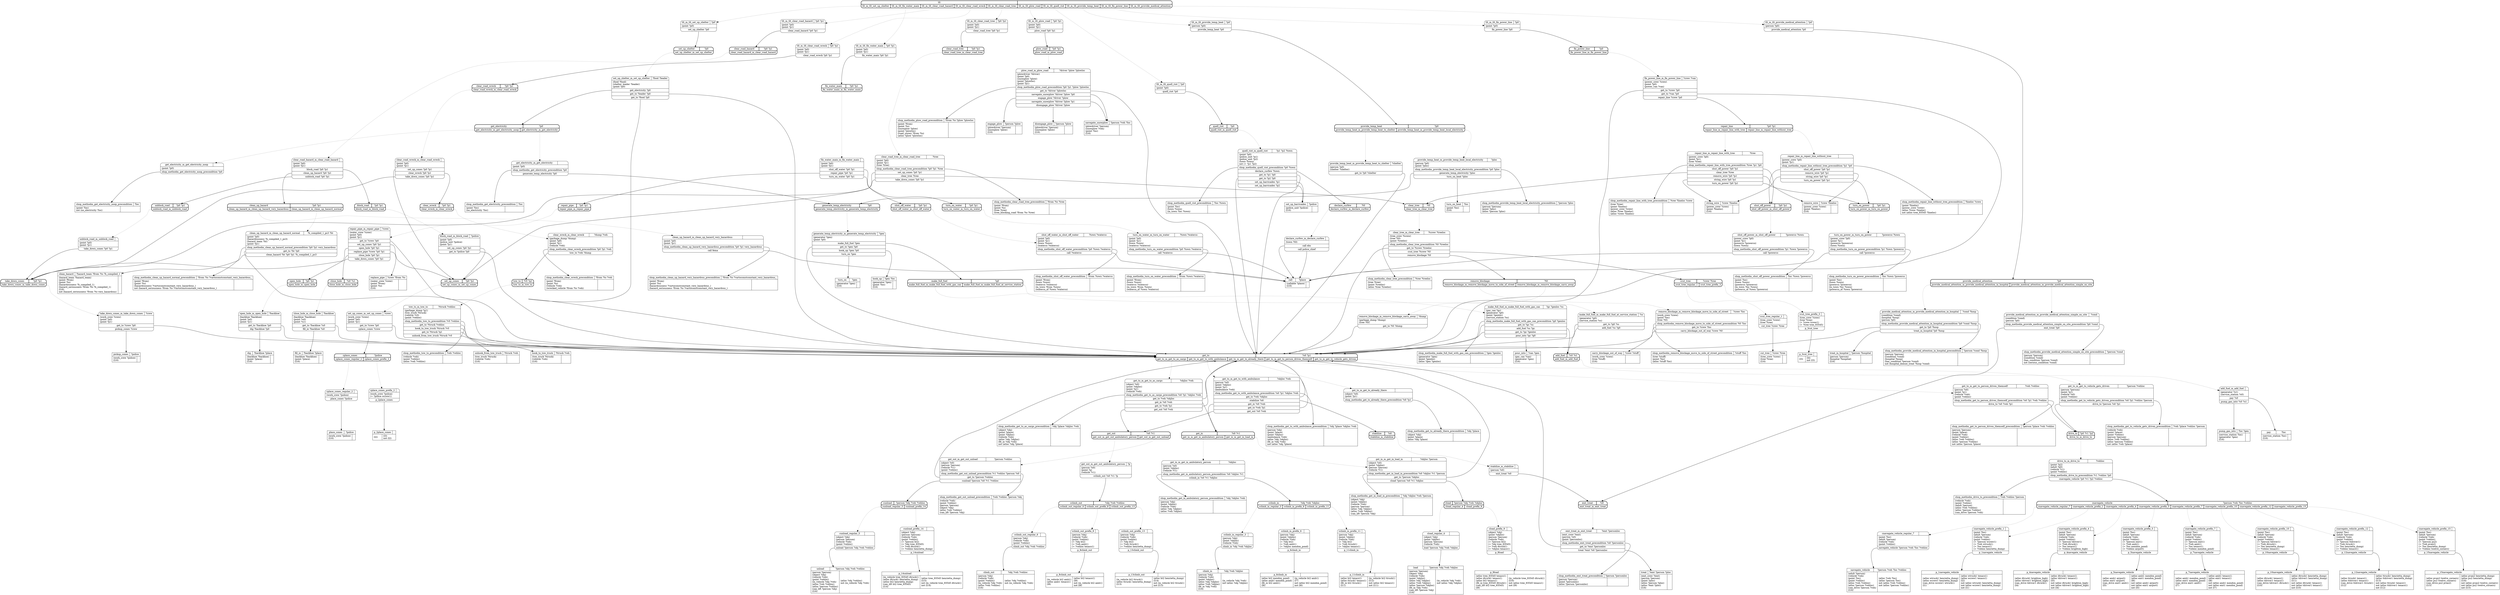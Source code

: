 // Generated by Hype
digraph "somedomain" {
  nodesep=1
  ranksep=1
  // Operators
  "navegate_snowplow" [
    shape=record
    label="{{navegate_snowplow|?person ?veh ?loc}|{(plowdriver ?person)\l(snowplow ?veh)\l(point ?loc)\l(l16)\l|}}"
  ]
  "engage_plow" [
    shape=record
    label="{{engage_plow|?person ?plow}|{(plowdriver ?person)\l(snowplow ?plow)\l(l16)\l|}}"
  ]
  "disengage_plow" [
    shape=record
    label="{{disengage_plow|?person ?plow}|{(plowdriver ?person)\l(snowplow ?plow)\l(l16)\l|}}"
  ]
  "navegate_vehicle" [
    shape=record
    label="{{navegate_vehicle|?person ?veh ?loc ?vehloc}|{(adult ?person)\l(vehicle ?veh)\l(point ?loc)\l(point ?vehloc)\l(atloc ?veh ?vehloc)\l(atloc ?person ?vehloc)\l(can_drive ?person ?veh)\l(l16)\l|(atloc ?veh ?loc)\l(atloc ?person ?loc)\lnot (atloc ?veh ?vehloc)\lnot (atloc ?person ?vehloc)\l}}"
  ]
  "climb_in" [
    shape=record
    label="{{climb_in|?obj ?veh ?objloc}|{(person ?obj)\l(vehicle ?veh)\l(point ?objloc)\l(atloc ?obj ?objloc)\l(atloc ?veh ?objloc)\l(fit_in ?obj ?veh)\l(l16)\l|(in_vehicle ?obj ?veh)\lnot (atloc ?obj ?objloc)\l}}"
  ]
  "climb_out" [
    shape=record
    label="{{climb_out|?obj ?veh ?vehloc}|{(person ?obj)\l(vehicle ?veh)\l(point ?vehloc)\l(in_vehicle ?obj ?veh)\l(atloc ?veh ?vehloc)\l(l16)\l|(atloc ?obj ?vehloc)\lnot (in_vehicle ?obj ?veh)\l}}"
  ]
  "load" [
    shape=record
    label="{{load|?person ?obj ?veh ?objloc}|{(person ?person)\l(object ?obj)\l(vehicle ?veh)\l(point ?objloc)\l(atloc ?obj ?objloc)\l(atloc ?veh ?objloc)\l(atloc ?person ?objloc)\l(fit_in ?obj ?veh)\l(can_lift ?person ?obj)\l(l16)\l|(in_vehicle ?obj ?veh)\lnot (atloc ?obj ?objloc)\l}}"
  ]
  "unload" [
    shape=record
    label="{{unload|?person ?obj ?veh ?vehloc}|{(person ?person)\l(object ?obj)\l(vehicle ?veh)\l(point ?vehloc)\l(in_vehicle ?obj ?veh)\l(atloc ?veh ?vehloc)\l(atloc ?person ?vehloc)\l(can_lift ?person ?obj)\l(l16)\l|(atloc ?obj ?vehloc)\lnot (in_vehicle ?obj ?veh)\l}}"
  ]
  "treat" [
    shape=record
    label="{{treat|?emt ?person ?ploc}|{(emt_crew ?emt)\l(person ?person)\l(point ?ploc)\l(atloc ?person ?ploc)\l(atloc ?emt ?ploc)\l(l16)\l|}}"
  ]
  "treat_in_hospital" [
    shape=record
    label="{{treat_in_hospital|?person ?hospital}|{(person ?person)\l(hospital ?hospital)\l(l16)\l|}}"
  ]
  "call" [
    shape=record
    label="{{call|?place}|{(callable ?place)\l(l16)\l|}}"
  ]
  "remove_wire" [
    shape=record
    label="{{remove_wire|?crew ?lineloc}|{(power_crew ?crew)\l(point ?lineloc)\l(l16)\l|}}"
  ]
  "string_wire" [
    shape=record
    label="{{string_wire|?crew ?lineloc}|{(power_crew ?crew)\l(point ?lineloc)\l(l16)\l|}}"
  ]
  "carry_blockage_out_of_way" [
    shape=record
    label="{{carry_blockage_out_of_way|?crew ?stuff}|{(work_crew ?crew)\l(tree ?stuff)\l(l16)\l|}}"
  ]
  "cut_tree" [
    shape=record
    label="{{cut_tree|?crew ?tree}|{(tree_crew ?crew)\l(tree ?tree)\l(l16)\l|}}"
  ]
  "hook_up" [
    shape=record
    label="{{hook_up|?gen ?loc}|{(generator ?gen)\l(point ?loc)\l(l16)\l|}}"
  ]
  "pour_into" [
    shape=record
    label="{{pour_into|?can ?gen}|{(gas_can ?can)\l(generator ?gen)\l(l16)\l|}}"
  ]
  "turn_on" [
    shape=record
    label="{{turn_on|?gen}|{(generator ?gen)\l(l16)\l|}}"
  ]
  "pay" [
    shape=record
    label="{{pay|?loc}|{(service_station ?loc)\l(l16)\l|}}"
  ]
  "pump_gas_into" [
    shape=record
    label="{{pump_gas_into|?loc ?gen}|{(service_station ?loc)\l(generator ?gen)\l(l16)\l|}}"
  ]
  "turn_on_heat" [
    shape=record
    label="{{turn_on_heat|?loc}|{(point ?loc)\l(l16)\l|}}"
  ]
  "set_up_barricades" [
    shape=record
    label="{{set_up_barricades|?police}|{(police_unit ?police)\l(l16)\l|}}"
  ]
  "place_cones" [
    shape=record
    label="{{place_cones|?police}|{(work_crew ?police)\l(l16)\l|}}"
  ]
  "pickup_cones" [
    shape=record
    label="{{pickup_cones|?police}|{(work_crew ?police)\l(l16)\l|}}"
  ]
  "hook_to_tow_truck" [
    shape=record
    label="{{hook_to_tow_truck|?ttruck ?veh}|{(tow_truck ?ttruck)\l(vehicle ?veh)\l(l16)\l|}}"
  ]
  "unhook_from_tow_truck" [
    shape=record
    label="{{unhook_from_tow_truck|?ttruck ?veh}|{(tow_truck ?ttruck)\l(vehicle ?veh)\l(l16)\l|}}"
  ]
  "dig" [
    shape=record
    label="{{dig|?backhoe ?place}|{(backhoe ?backhoe)\l(point ?place)\l(l16)\l|}}"
  ]
  "fill_in" [
    shape=record
    label="{{fill_in|?backhoe ?place}|{(backhoe ?backhoe)\l(point ?place)\l(l16)\l|}}"
  ]
  "replace_pipe" [
    shape=record
    label="{{replace_pipe|?crew ?from ?to}|{(water_crew ?crew)\l(point ?from)\l(point ?to)\l(l16)\l|}}"
  ]
  "clean_hazard" [
    shape=record
    label="{{clean_hazard|?hazard_team ?from ?to ?h_compiled_1}|{(hazard_team ?hazard_team)\l(point ?from)\l(point ?to)\l(hazardousness ?h_compiled_1)\l(hazard_seriousness ?from ?to ?h_compiled_1)\l(l16)\lnot (hazard_seriousness ?from ?to very_hazardous)\l|}}"
  ]
  "p_1navegate_vehicle" [
    shape=record
    label="{{p_1navegate_vehicle|}|{(atloc wtruck1 henrietta_dump)\l(atloc wcrew1 henrietta_dump)\l(can_drive wcrew1 wtruck1)\l(l1)\l|(atloc wtruck1 texaco1)\l(atloc wcrew1 texaco1)\l(l2)\lnot (atloc wtruck1 henrietta_dump)\lnot (atloc wcrew1 henrietta_dump)\lnot (l1)\l}}"
  ]
  "p_2place_cones" [
    shape=record
    label="{{p_2place_cones|}|{(l2)\l|(l3)\lnot (l2)\l}}"
  ]
  "p_3cut_tree" [
    shape=record
    label="{{p_3cut_tree|}|{(l3)\l|(l4)\lnot (l3)\l}}"
  ]
  "p_4navegate_vehicle" [
    shape=record
    label="{{p_4navegate_vehicle|}|{(atloc dtruck1 brighton_high)\l(atloc tdriver1 brighton_high)\l(can_drive tdriver1 dtruck1)\l(l4)\l|(atloc dtruck1 texaco1)\l(atloc tdriver1 texaco1)\l(l5)\lnot (atloc dtruck1 brighton_high)\lnot (atloc tdriver1 brighton_high)\lnot (l4)\l}}"
  ]
  "p_5navegate_vehicle" [
    shape=record
    label="{{p_5navegate_vehicle|}|{(atloc amb1 airport)\l(atloc emt1 airport)\l(can_drive emt1 amb1)\l(l5)\l|(atloc amb1 mendon_pond)\l(atloc emt1 mendon_pond)\l(l6)\lnot (atloc amb1 airport)\lnot (atloc emt1 airport)\lnot (l5)\l}}"
  ]
  "p_6climb_in" [
    shape=record
    label="{{p_6climb_in|}|{(atloc ht2 mendon_pond)\l(atloc amb1 mendon_pond)\l(fit_in ht2 amb1)\l(l6)\l|(in_vehicle ht2 amb1)\l(l7)\lnot (atloc ht2 mendon_pond)\lnot (l6)\l}}"
  ]
  "p_7navegate_vehicle" [
    shape=record
    label="{{p_7navegate_vehicle|}|{(atloc amb1 mendon_pond)\l(atloc emt1 mendon_pond)\l(can_drive emt1 amb1)\l(l7)\l|(atloc amb1 texaco1)\l(atloc emt1 texaco1)\l(l8)\lnot (atloc amb1 mendon_pond)\lnot (atloc emt1 mendon_pond)\lnot (l7)\l}}"
  ]
  "p_8climb_out" [
    shape=record
    label="{{p_8climb_out|}|{(in_vehicle ht2 amb1)\l(atloc amb1 texaco1)\l(l8)\l|(atloc ht2 texaco1)\l(l9)\lnot (in_vehicle ht2 amb1)\lnot (l8)\l}}"
  ]
  "p_9load" [
    shape=record
    label="{{p_9load|}|{(atloc tree_93545 texaco1)\l(atloc dtruck1 texaco1)\l(atloc ht2 texaco1)\l(fit_in tree_93545 dtruck1)\l(can_lift ht2 tree_93545)\l(l9)\l|(in_vehicle tree_93545 dtruck1)\l(l10)\lnot (atloc tree_93545 texaco1)\lnot (l9)\l}}"
  ]
  "p_10navegate_vehicle" [
    shape=record
    label="{{p_10navegate_vehicle|}|{(atloc dtruck1 texaco1)\l(atloc tdriver1 texaco1)\l(can_drive tdriver1 dtruck1)\l(l10)\l|(atloc dtruck1 henrietta_dump)\l(atloc tdriver1 henrietta_dump)\l(l11)\lnot (atloc dtruck1 texaco1)\lnot (atloc tdriver1 texaco1)\lnot (l10)\l}}"
  ]
  "p_11climb_in" [
    shape=record
    label="{{p_11climb_in|}|{(atloc ht2 texaco1)\l(atloc ttruck1 texaco1)\l(fit_in ht2 ttruck1)\l(l11)\l|(in_vehicle ht2 ttruck1)\l(l12)\lnot (atloc ht2 texaco1)\lnot (l11)\l}}"
  ]
  "p_12navegate_vehicle" [
    shape=record
    label="{{p_12navegate_vehicle|}|{(atloc ttruck1 texaco1)\l(atloc ttdriver1 texaco1)\l(can_drive ttdriver1 ttruck1)\l(l12)\l|(atloc ttruck1 henrietta_dump)\l(atloc ttdriver1 henrietta_dump)\l(l13)\lnot (atloc ttruck1 texaco1)\lnot (atloc ttdriver1 texaco1)\lnot (l12)\l}}"
  ]
  "p_13climb_out" [
    shape=record
    label="{{p_13climb_out|}|{(in_vehicle ht2 ttruck1)\l(atloc ttruck1 henrietta_dump)\l(l13)\l|(atloc ht2 henrietta_dump)\l(l14)\lnot (in_vehicle ht2 ttruck1)\lnot (l13)\l}}"
  ]
  "p_14unload" [
    shape=record
    label="{{p_14unload|}|{(in_vehicle tree_93545 dtruck1)\l(atloc dtruck1 henrietta_dump)\l(atloc ht2 henrietta_dump)\l(can_lift ht2 tree_93545)\l(l14)\l|(atloc tree_93545 henrietta_dump)\l(l15)\lnot (in_vehicle tree_93545 dtruck1)\lnot (l14)\l}}"
  ]
  "p_15navegate_vehicle" [
    shape=record
    label="{{p_15navegate_vehicle|}|{(atloc pvan2 twelve_corners)\l(atloc pu2 twelve_corners)\l(can_drive pu2 pvan2)\l(l15)\l|(atloc pvan2 henrietta_dump)\l(atloc pu2 henrietta_dump)\l(l16)\lnot (atloc pvan2 twelve_corners)\lnot (atloc pu2 twelve_corners)\lnot (l15)\l}}"
  ]
  "shop_methodm_clear_road_tree_precondition" [
    shape=record
    label="{{shop_methodm_clear_road_tree_precondition|?from ?to ?tree}|{(point ?from)\l(point ?to)\l(tree ?tree)\l(tree_blocking_road ?from ?to ?tree)\l|}}"
  ]
  "shop_methodm_plow_road_precondition" [
    shape=record
    label="{{shop_methodm_plow_road_precondition|?from ?to ?plow ?plowloc}|{(point ?from)\l(point ?to)\l(snowplow ?plow)\l(point ?plowloc)\l(road_snowy ?from ?to)\l(atloc ?plow ?plowloc)\l|}}"
  ]
  "shop_methodm_quell_riot_precondition" [
    shape=record
    label="{{shop_methodm_quell_riot_precondition|?loc ?town}|{(point ?loc)\l(town ?town)\l(in_town ?loc ?town)\l|}}"
  ]
  "shop_methodm_provide_temp_heat_local_electricity_precondition" [
    shape=record
    label="{{shop_methodm_provide_temp_heat_local_electricity_precondition|?person ?ploc}|{(person ?person)\l(point ?ploc)\l(atloc ?person ?ploc)\l|}}"
  ]
  "shop_methodm_provide_medical_attention_in_hospital_precondition" [
    shape=record
    label="{{shop_methodm_provide_medical_attention_in_hospital_precondition|?person ?cond ?hosp}|{(person ?person)\l(condition ?cond)\l(hospital ?hosp)\l(has_condition ?person ?cond)\lnot (hospital_doesnt_treat ?hosp ?cond)\l|}}"
  ]
  "shop_methodm_provide_medical_attention_simple_on_site_precondition" [
    shape=record
    label="{{shop_methodm_provide_medical_attention_simple_on_site_precondition|?person ?cond}|{(person ?person)\l(condition ?cond)\l(has_condition ?person ?cond)\lnot (serious_condition ?cond)\l|}}"
  ]
  "shop_methodm_clean_up_hazard_very_hazardous_precondition" [
    shape=record
    label="{{shop_methodm_clean_up_hazard_very_hazardous_precondition|?from ?to ?vartoconstconstant_very_hazardous_}|{(point ?from)\l(point ?to)\l(hazardousness ?vartoconstconstant_very_hazardous_)\l(hazard_seriousness ?from ?to ?vartoconstconstant_very_hazardous_)\l|}}"
  ]
  "shop_methodm_clean_up_hazard_normal_precondition" [
    shape=record
    label="{{shop_methodm_clean_up_hazard_normal_precondition|?from ?to ?vartoconstconstant_very_hazardous_}|{(point ?from)\l(point ?to)\l(hazardousness ?vartoconstconstant_very_hazardous_)\lnot (hazard_seriousness ?from ?to ?vartoconstconstant_very_hazardous_)\l|}}"
  ]
  "shop_methodm_get_electricity_noop_precondition" [
    shape=record
    label="{{shop_methodm_get_electricity_noop_precondition|?loc}|{(point ?loc)\lnot (no_electricity ?loc)\l|}}"
  ]
  "shop_methodm_get_electricity_precondition" [
    shape=record
    label="{{shop_methodm_get_electricity_precondition|?loc}|{(point ?loc)\l(no_electricity ?loc)\l|}}"
  ]
  "shop_methodm_clear_wreck_precondition" [
    shape=record
    label="{{shop_methodm_clear_wreck_precondition|?from ?to ?veh}|{(point ?from)\l(point ?to)\l(vehicle ?veh)\l(wrecked_vehicle ?from ?to ?veh)\l|}}"
  ]
  "shop_methodm_tow_to_precondition" [
    shape=record
    label="{{shop_methodm_tow_to_precondition|?veh ?vehloc}|{(vehicle ?veh)\l(point ?vehloc)\l(atloc ?veh ?vehloc)\l|}}"
  ]
  "shop_methodm_clear_tree_precondition" [
    shape=record
    label="{{shop_methodm_clear_tree_precondition|?tree ?treeloc}|{(tree ?tree)\l(point ?treeloc)\l(atloc ?tree ?treeloc)\l|}}"
  ]
  "shop_methodm_remove_blockage_move_to_side_of_street_precondition" [
    shape=record
    label="{{shop_methodm_remove_blockage_move_to_side_of_street_precondition|?stuff ?loc}|{(tree ?stuff)\l(point ?loc)\l(atloc ?stuff ?loc)\l|}}"
  ]
  "shop_methodm_make_full_fuel_with_gas_can_precondition" [
    shape=record
    label="{{shop_methodm_make_full_fuel_with_gas_can_precondition|?gen ?genloc}|{(generator ?gen)\l(point ?genloc)\l(atloc ?gen ?genloc)\l|}}"
  ]
  "shop_methodm_repair_line_with_tree_precondition" [
    shape=record
    label="{{shop_methodm_repair_line_with_tree_precondition|?tree ?lineloc ?crew}|{(tree ?tree)\l(point ?lineloc)\l(power_crew ?crew)\l(atloc ?tree ?lineloc)\l(atloc ?crew ?lineloc)\l|}}"
  ]
  "shop_methodm_repair_line_without_tree_precondition" [
    shape=record
    label="{{shop_methodm_repair_line_without_tree_precondition|?lineloc ?crew}|{(point ?lineloc)\l(power_crew ?crew)\l(atloc ?crew ?lineloc)\lnot (atloc tree_93545 ?lineloc)\l|}}"
  ]
  "shop_methodm_shut_off_power_precondition" [
    shape=record
    label="{{shop_methodm_shut_off_power_precondition|?loc ?town ?powerco}|{(point ?loc)\l(town ?town)\l(powerco ?powerco)\l(in_town ?loc ?town)\l(powerco_of ?town ?powerco)\l|}}"
  ]
  "shop_methodm_turn_on_power_precondition" [
    shape=record
    label="{{shop_methodm_turn_on_power_precondition|?loc ?town ?powerco}|{(point ?loc)\l(town ?town)\l(powerco ?powerco)\l(in_town ?loc ?town)\l(powerco_of ?town ?powerco)\l|}}"
  ]
  "shop_methodm_shut_off_water_precondition" [
    shape=record
    label="{{shop_methodm_shut_off_water_precondition|?from ?town ?waterco}|{(point ?from)\l(town ?town)\l(waterco ?waterco)\l(in_town ?from ?town)\l(waterco_of ?town ?waterco)\l|}}"
  ]
  "shop_methodm_turn_on_water_precondition" [
    shape=record
    label="{{shop_methodm_turn_on_water_precondition|?from ?town ?waterco}|{(point ?from)\l(town ?town)\l(waterco ?waterco)\l(in_town ?from ?town)\l(waterco_of ?town ?waterco)\l|}}"
  ]
  "shop_methodm_emt_treat_precondition" [
    shape=record
    label="{{shop_methodm_emt_treat_precondition|?person ?personloc}|{(person ?person)\l(point ?personloc)\l(atloc ?person ?personloc)\l|}}"
  ]
  "shop_methodm_get_to_already_there_precondition" [
    shape=record
    label="{{shop_methodm_get_to_already_there_precondition|?obj ?place}|{(object ?obj)\l(point ?place)\l(atloc ?obj ?place)\l|}}"
  ]
  "shop_methodm_get_to_person_drives_themself_precondition" [
    shape=record
    label="{{shop_methodm_get_to_person_drives_themself_precondition|?person ?place ?veh ?vehloc}|{(person ?person)\l(point ?place)\l(vehicle ?veh)\l(point ?vehloc)\l(atloc ?veh ?vehloc)\l(atloc ?person ?vehloc)\lnot (atloc ?person ?place)\l|}}"
  ]
  "shop_methodm_get_to_vehicle_gets_driven_precondition" [
    shape=record
    label="{{shop_methodm_get_to_vehicle_gets_driven_precondition|?veh ?place ?vehloc ?person}|{(vehicle ?veh)\l(point ?place)\l(point ?vehloc)\l(person ?person)\l(atloc ?veh ?vehloc)\l(atloc ?person ?vehloc)\lnot (atloc ?veh ?place)\l|}}"
  ]
  "shop_methodm_get_to_as_cargo_precondition" [
    shape=record
    label="{{shop_methodm_get_to_as_cargo_precondition|?obj ?place ?objloc ?veh}|{(object ?obj)\l(point ?place)\l(point ?objloc)\l(vehicle ?veh)\l(atloc ?obj ?objloc)\l(fit_in ?obj ?veh)\lnot (atloc ?obj ?place)\l|}}"
  ]
  "shop_methodm_get_to_with_ambulance_precondition" [
    shape=record
    label="{{shop_methodm_get_to_with_ambulance_precondition|?obj ?place ?objloc ?veh}|{(person ?obj)\l(point ?place)\l(point ?objloc)\l(ambulance ?veh)\l(atloc ?obj ?objloc)\l(fit_in ?obj ?veh)\lnot (atloc ?obj ?place)\l|}}"
  ]
  "shop_methodm_drive_to_precondition" [
    shape=record
    label="{{shop_methodm_drive_to_precondition|?veh ?vehloc ?person}|{(vehicle ?veh)\l(point ?vehloc)\l(adult ?person)\l(atloc ?veh ?vehloc)\l(atloc ?person ?vehloc)\l(can_drive ?person ?veh)\l|}}"
  ]
  "shop_methodm_get_in_ambulatory_person_precondition" [
    shape=record
    label="{{shop_methodm_get_in_ambulatory_person_precondition|?obj ?objloc ?veh}|{(person ?obj)\l(point ?objloc)\l(vehicle ?veh)\l(atloc ?obj ?objloc)\l(atloc ?veh ?objloc)\l|}}"
  ]
  "shop_methodm_get_in_load_in_precondition" [
    shape=record
    label="{{shop_methodm_get_in_load_in_precondition|?obj ?objloc ?veh ?person}|{(object ?obj)\l(point ?objloc)\l(vehicle ?veh)\l(person ?person)\l(atloc ?obj ?objloc)\l(atloc ?veh ?objloc)\l(can_lift ?person ?obj)\l|}}"
  ]
  "shop_methodm_get_out_unload_precondition" [
    shape=record
    label="{{shop_methodm_get_out_unload_precondition|?veh ?vehloc ?person ?obj}|{(vehicle ?veh)\l(point ?vehloc)\l(person ?person)\l(object ?obj)\l(atloc ?veh ?vehloc)\l(can_lift ?person ?obj)\l|}}"
  ]
  // Methods
  "tlt" [
    shape=Mrecord
    style=bold
    label="{{tlt|}|{<n0>tlt_m_tlt_set_up_shelter|<n1>tlt_m_tlt_fix_water_main|<n2>tlt_m_tlt_clear_road_hazard|<n3>tlt_m_tlt_clear_road_wreck|<n4>tlt_m_tlt_clear_road_tree|<n5>tlt_m_tlt_plow_road|<n6>tlt_m_tlt_quell_riot|<n7>tlt_m_tlt_provide_temp_heat|<n8>tlt_m_tlt_fix_power_line|<n9>tlt_m_tlt_provide_medical_attention}}"
  ]
  "label_tlt_m_tlt_set_up_shelter" [
    shape=Mrecord
    label="{{tlt_m_tlt_set_up_shelter|?p0}|(point ?p0)\l|<n0>set_up_shelter ?p0}"
  ]
  "tlt":n0 -> "label_tlt_m_tlt_set_up_shelter" [style=dotted]
  "label_tlt_m_tlt_set_up_shelter":n0 -> "set_up_shelter"
  "label_tlt_m_tlt_fix_water_main" [
    shape=Mrecord
    label="{{tlt_m_tlt_fix_water_main|?p0 ?p1}|(point ?p0)\l(point ?p1)\l|<n0>fix_water_main ?p0 ?p1}"
  ]
  "tlt":n1 -> "label_tlt_m_tlt_fix_water_main" [style=dotted]
  "label_tlt_m_tlt_fix_water_main":n0 -> "fix_water_main"
  "label_tlt_m_tlt_clear_road_hazard" [
    shape=Mrecord
    label="{{tlt_m_tlt_clear_road_hazard|?p0 ?p1}|(point ?p0)\l(point ?p1)\l|<n0>clear_road_hazard ?p0 ?p1}"
  ]
  "tlt":n2 -> "label_tlt_m_tlt_clear_road_hazard" [style=dotted]
  "label_tlt_m_tlt_clear_road_hazard":n0 -> "clear_road_hazard"
  "label_tlt_m_tlt_clear_road_wreck" [
    shape=Mrecord
    label="{{tlt_m_tlt_clear_road_wreck|?p0 ?p1}|(point ?p0)\l(point ?p1)\l|<n0>clear_road_wreck ?p0 ?p1}"
  ]
  "tlt":n3 -> "label_tlt_m_tlt_clear_road_wreck" [style=dotted]
  "label_tlt_m_tlt_clear_road_wreck":n0 -> "clear_road_wreck"
  "label_tlt_m_tlt_clear_road_tree" [
    shape=Mrecord
    label="{{tlt_m_tlt_clear_road_tree|?p0 ?p1}|(point ?p0)\l(point ?p1)\l|<n0>clear_road_tree ?p0 ?p1}"
  ]
  "tlt":n4 -> "label_tlt_m_tlt_clear_road_tree" [style=dotted]
  "label_tlt_m_tlt_clear_road_tree":n0 -> "clear_road_tree"
  "label_tlt_m_tlt_plow_road" [
    shape=Mrecord
    label="{{tlt_m_tlt_plow_road|?p0 ?p1}|(point ?p0)\l(point ?p1)\l|<n0>plow_road ?p0 ?p1}"
  ]
  "tlt":n5 -> "label_tlt_m_tlt_plow_road" [style=dotted]
  "label_tlt_m_tlt_plow_road":n0 -> "plow_road"
  "label_tlt_m_tlt_quell_riot" [
    shape=Mrecord
    label="{{tlt_m_tlt_quell_riot|?p0}|(point ?p0)\l|<n0>quell_riot ?p0}"
  ]
  "tlt":n6 -> "label_tlt_m_tlt_quell_riot" [style=dotted]
  "label_tlt_m_tlt_quell_riot":n0 -> "quell_riot"
  "label_tlt_m_tlt_provide_temp_heat" [
    shape=Mrecord
    label="{{tlt_m_tlt_provide_temp_heat|?p0}|(person ?p0)\l|<n0>provide_temp_heat ?p0}"
  ]
  "tlt":n7 -> "label_tlt_m_tlt_provide_temp_heat" [style=dotted]
  "label_tlt_m_tlt_provide_temp_heat":n0 -> "provide_temp_heat"
  "label_tlt_m_tlt_fix_power_line" [
    shape=Mrecord
    label="{{tlt_m_tlt_fix_power_line|?p0}|(point ?p0)\l|<n0>fix_power_line ?p0}"
  ]
  "tlt":n8 -> "label_tlt_m_tlt_fix_power_line" [style=dotted]
  "label_tlt_m_tlt_fix_power_line":n0 -> "fix_power_line"
  "label_tlt_m_tlt_provide_medical_attention" [
    shape=Mrecord
    label="{{tlt_m_tlt_provide_medical_attention|?p0}|(person ?p0)\l|<n0>provide_medical_attention ?p0}"
  ]
  "tlt":n9 -> "label_tlt_m_tlt_provide_medical_attention" [style=dotted]
  "label_tlt_m_tlt_provide_medical_attention":n0 -> "provide_medical_attention"
  "set_up_shelter" [
    shape=Mrecord
    style=bold
    label="{{set_up_shelter|?p0}|{<n0>set_up_shelter_m_set_up_shelter}}"
  ]
  "label_set_up_shelter_m_set_up_shelter" [
    shape=Mrecord
    label="{{set_up_shelter_m_set_up_shelter|?food ?leader}|(food ?food)\l(shelter_leader ?leader)\l(point ?p0)\l|<n0>get_electricity ?p0|<n1>get_to ?leader ?p0|<n2>get_to ?food ?p0}"
  ]
  "set_up_shelter":n0 -> "label_set_up_shelter_m_set_up_shelter" [style=dotted]
  "label_set_up_shelter_m_set_up_shelter":n0 -> "get_electricity"
  "label_set_up_shelter_m_set_up_shelter":n1 -> "get_to"
  "label_set_up_shelter_m_set_up_shelter":n2 -> "get_to"
  "fix_water_main" [
    shape=Mrecord
    style=bold
    label="{{fix_water_main|?p0 ?p1}|{<n0>fix_water_main_m_fix_water_main}}"
  ]
  "label_fix_water_main_m_fix_water_main" [
    shape=Mrecord
    label="{{fix_water_main_m_fix_water_main|}|(point ?p0)\l(point ?p1)\l|<n0>shut_off_water ?p0 ?p1|<n1>repair_pipe ?p0 ?p1|<n2>turn_on_water ?p0 ?p1}"
  ]
  "fix_water_main":n0 -> "label_fix_water_main_m_fix_water_main" [style=dotted]
  "label_fix_water_main_m_fix_water_main":n0 -> "shut_off_water"
  "label_fix_water_main_m_fix_water_main":n1 -> "repair_pipe"
  "label_fix_water_main_m_fix_water_main":n2 -> "turn_on_water"
  "clear_road_hazard" [
    shape=Mrecord
    style=bold
    label="{{clear_road_hazard|?p0 ?p1}|{<n0>clear_road_hazard_m_clear_road_hazard}}"
  ]
  "label_clear_road_hazard_m_clear_road_hazard" [
    shape=Mrecord
    label="{{clear_road_hazard_m_clear_road_hazard|}|(point ?p0)\l(point ?p1)\l|<n0>block_road ?p0 ?p1|<n1>clean_up_hazard ?p0 ?p1|<n2>unblock_road ?p0 ?p1}"
  ]
  "clear_road_hazard":n0 -> "label_clear_road_hazard_m_clear_road_hazard" [style=dotted]
  "label_clear_road_hazard_m_clear_road_hazard":n0 -> "block_road"
  "label_clear_road_hazard_m_clear_road_hazard":n1 -> "clean_up_hazard"
  "label_clear_road_hazard_m_clear_road_hazard":n2 -> "unblock_road"
  "clear_road_wreck" [
    shape=Mrecord
    style=bold
    label="{{clear_road_wreck|?p0 ?p1}|{<n0>clear_road_wreck_m_clear_road_wreck}}"
  ]
  "label_clear_road_wreck_m_clear_road_wreck" [
    shape=Mrecord
    label="{{clear_road_wreck_m_clear_road_wreck|}|(point ?p0)\l(point ?p1)\l|<n0>set_up_cones ?p0 ?p1|<n1>clear_wreck ?p0 ?p1|<n2>take_down_cones ?p0 ?p1}"
  ]
  "clear_road_wreck":n0 -> "label_clear_road_wreck_m_clear_road_wreck" [style=dotted]
  "label_clear_road_wreck_m_clear_road_wreck":n0 -> "set_up_cones"
  "label_clear_road_wreck_m_clear_road_wreck":n1 -> "clear_wreck"
  "label_clear_road_wreck_m_clear_road_wreck":n2 -> "take_down_cones"
  "clear_road_tree" [
    shape=Mrecord
    style=bold
    label="{{clear_road_tree|?p0 ?p1}|{<n0>clear_road_tree_m_clear_road_tree}}"
  ]
  "label_clear_road_tree_m_clear_road_tree" [
    shape=Mrecord
    label="{{clear_road_tree_m_clear_road_tree|?tree}|(point ?p0)\l(point ?p1)\l(tree ?tree)\l|<n0>shop_methodm_clear_road_tree_precondition ?p0 ?p1 ?tree|<n1>set_up_cones ?p0 ?p1|<n2>clear_tree ?tree|<n3>take_down_cones ?p0 ?p1}"
  ]
  "clear_road_tree":n0 -> "label_clear_road_tree_m_clear_road_tree" [style=dotted]
  "label_clear_road_tree_m_clear_road_tree":n0 -> "shop_methodm_clear_road_tree_precondition"
  "label_clear_road_tree_m_clear_road_tree":n1 -> "set_up_cones"
  "label_clear_road_tree_m_clear_road_tree":n2 -> "clear_tree"
  "label_clear_road_tree_m_clear_road_tree":n3 -> "take_down_cones"
  "plow_road" [
    shape=Mrecord
    style=bold
    label="{{plow_road|?p0 ?p1}|{<n0>plow_road_m_plow_road}}"
  ]
  "label_plow_road_m_plow_road" [
    shape=Mrecord
    label="{{plow_road_m_plow_road|?driver ?plow ?plowloc}|(plowdriver ?driver)\l(point ?p0)\l(snowplow ?plow)\l(point ?plowloc)\l(point ?p1)\l|<n0>shop_methodm_plow_road_precondition ?p0 ?p1 ?plow ?plowloc|<n1>get_to ?driver ?plowloc|<n2>navegate_snowplow ?driver ?plow ?p0|<n3>engage_plow ?driver ?plow|<n4>navegate_snowplow ?driver ?plow ?p1|<n5>disengage_plow ?driver ?plow}"
  ]
  "plow_road":n0 -> "label_plow_road_m_plow_road" [style=dotted]
  "label_plow_road_m_plow_road":n0 -> "shop_methodm_plow_road_precondition"
  "label_plow_road_m_plow_road":n1 -> "get_to"
  "label_plow_road_m_plow_road":n2 -> "navegate_snowplow"
  "label_plow_road_m_plow_road":n3 -> "engage_plow"
  "label_plow_road_m_plow_road":n4 -> "navegate_snowplow"
  "label_plow_road_m_plow_road":n5 -> "disengage_plow"
  "quell_riot" [
    shape=Mrecord
    style=bold
    label="{{quell_riot|?p0}|{<n0>quell_riot_m_quell_riot}}"
  ]
  "label_quell_riot_m_quell_riot" [
    shape=Mrecord
    label="{{quell_riot_m_quell_riot|?p1 ?p2 ?town}|(point ?p0)\l(police_unit ?p1)\l(police_unit ?p2)\l(town ?town)\lnot (= ?p1 ?p2)\l|<n0>shop_methodm_quell_riot_precondition ?p0 ?town|<n1>declare_curfew ?town|<n2>get_to ?p1 ?p0|<n3>get_to ?p2 ?p0|<n4>set_up_barricades ?p1|<n5>set_up_barricades ?p2}"
  ]
  "quell_riot":n0 -> "label_quell_riot_m_quell_riot" [style=dotted]
  "label_quell_riot_m_quell_riot":n0 -> "shop_methodm_quell_riot_precondition"
  "label_quell_riot_m_quell_riot":n1 -> "declare_curfew"
  "label_quell_riot_m_quell_riot":n2 -> "get_to"
  "label_quell_riot_m_quell_riot":n3 -> "get_to"
  "label_quell_riot_m_quell_riot":n4 -> "set_up_barricades"
  "label_quell_riot_m_quell_riot":n5 -> "set_up_barricades"
  "provide_temp_heat" [
    shape=Mrecord
    style=bold
    label="{{provide_temp_heat|?p0}|{<n0>provide_temp_heat_m_provide_temp_heat_to_shelter|<n1>provide_temp_heat_m_provide_temp_heat_local_electricity}}"
  ]
  "label_provide_temp_heat_m_provide_temp_heat_to_shelter" [
    shape=Mrecord
    label="{{provide_temp_heat_m_provide_temp_heat_to_shelter|?shelter}|(person ?p0)\l(shelter ?shelter)\l|<n0>get_to ?p0 ?shelter}"
  ]
  "provide_temp_heat":n0 -> "label_provide_temp_heat_m_provide_temp_heat_to_shelter" [style=dotted]
  "label_provide_temp_heat_m_provide_temp_heat_to_shelter":n0 -> "get_to"
  "label_provide_temp_heat_m_provide_temp_heat_local_electricity" [
    shape=Mrecord
    label="{{provide_temp_heat_m_provide_temp_heat_local_electricity|?ploc}|(person ?p0)\l(point ?ploc)\l|<n0>shop_methodm_provide_temp_heat_local_electricity_precondition ?p0 ?ploc|<n1>generate_temp_electricity ?ploc|<n2>turn_on_heat ?ploc}"
  ]
  "provide_temp_heat":n1 -> "label_provide_temp_heat_m_provide_temp_heat_local_electricity" [style=dotted]
  "label_provide_temp_heat_m_provide_temp_heat_local_electricity":n0 -> "shop_methodm_provide_temp_heat_local_electricity_precondition"
  "label_provide_temp_heat_m_provide_temp_heat_local_electricity":n1 -> "generate_temp_electricity"
  "label_provide_temp_heat_m_provide_temp_heat_local_electricity":n2 -> "turn_on_heat"
  "fix_power_line" [
    shape=Mrecord
    style=bold
    label="{{fix_power_line|?p0}|{<n0>fix_power_line_m_fix_power_line}}"
  ]
  "label_fix_power_line_m_fix_power_line" [
    shape=Mrecord
    label="{{fix_power_line_m_fix_power_line|?crew ?van}|(power_crew ?crew)\l(point ?p0)\l(power_van ?van)\l|<n0>get_to ?crew ?p0|<n1>get_to ?van ?p0|<n2>repair_line ?crew ?p0}"
  ]
  "fix_power_line":n0 -> "label_fix_power_line_m_fix_power_line" [style=dotted]
  "label_fix_power_line_m_fix_power_line":n0 -> "get_to"
  "label_fix_power_line_m_fix_power_line":n1 -> "get_to"
  "label_fix_power_line_m_fix_power_line":n2 -> "repair_line"
  "provide_medical_attention" [
    shape=Mrecord
    style=bold
    label="{{provide_medical_attention|?p0}|{<n0>provide_medical_attention_m_provide_medical_attention_in_hospital|<n1>provide_medical_attention_m_provide_medical_attention_simple_on_site}}"
  ]
  "label_provide_medical_attention_m_provide_medical_attention_in_hospital" [
    shape=Mrecord
    label="{{provide_medical_attention_m_provide_medical_attention_in_hospital|?cond ?hosp}|(condition ?cond)\l(hospital ?hosp)\l(person ?p0)\l|<n0>shop_methodm_provide_medical_attention_in_hospital_precondition ?p0 ?cond ?hosp|<n1>get_to ?p0 ?hosp|<n2>treat_in_hospital ?p0 ?hosp}"
  ]
  "provide_medical_attention":n0 -> "label_provide_medical_attention_m_provide_medical_attention_in_hospital" [style=dotted]
  "label_provide_medical_attention_m_provide_medical_attention_in_hospital":n0 -> "shop_methodm_provide_medical_attention_in_hospital_precondition"
  "label_provide_medical_attention_m_provide_medical_attention_in_hospital":n1 -> "get_to"
  "label_provide_medical_attention_m_provide_medical_attention_in_hospital":n2 -> "treat_in_hospital"
  "label_provide_medical_attention_m_provide_medical_attention_simple_on_site" [
    shape=Mrecord
    label="{{provide_medical_attention_m_provide_medical_attention_simple_on_site|?cond}|(condition ?cond)\l(person ?p0)\l|<n0>shop_methodm_provide_medical_attention_simple_on_site_precondition ?p0 ?cond|<n1>emt_treat ?p0}"
  ]
  "provide_medical_attention":n1 -> "label_provide_medical_attention_m_provide_medical_attention_simple_on_site" [style=dotted]
  "label_provide_medical_attention_m_provide_medical_attention_simple_on_site":n0 -> "shop_methodm_provide_medical_attention_simple_on_site_precondition"
  "label_provide_medical_attention_m_provide_medical_attention_simple_on_site":n1 -> "emt_treat"
  "turn_on_power" [
    shape=Mrecord
    style=bold
    label="{{turn_on_power|?p0 ?p1}|{<n0>turn_on_power_m_turn_on_power}}"
  ]
  "label_turn_on_power_m_turn_on_power" [
    shape=Mrecord
    label="{{turn_on_power_m_turn_on_power|?powerco ?town}|(power_crew ?p0)\l(point ?p1)\l(powerco ?powerco)\l(town ?town)\l|<n0>shop_methodm_turn_on_power_precondition ?p1 ?town ?powerco|<n1>call ?powerco}"
  ]
  "turn_on_power":n0 -> "label_turn_on_power_m_turn_on_power" [style=dotted]
  "label_turn_on_power_m_turn_on_power":n0 -> "shop_methodm_turn_on_power_precondition"
  "label_turn_on_power_m_turn_on_power":n1 -> "call"
  "clear_tree" [
    shape=Mrecord
    style=bold
    label="{{clear_tree|?t0}|{<n0>clear_tree_m_clear_tree}}"
  ]
  "label_clear_tree_m_clear_tree" [
    shape=Mrecord
    label="{{clear_tree_m_clear_tree|?tcrew ?treeloc}|(tree_crew ?tcrew)\l(tree ?t0)\l(point ?treeloc)\l|<n0>shop_methodm_clear_tree_precondition ?t0 ?treeloc|<n1>get_to ?tcrew ?treeloc|<n2>ccut_tree ?tcrew ?t0|<n3>remove_blockage ?t0}"
  ]
  "clear_tree":n0 -> "label_clear_tree_m_clear_tree" [style=dotted]
  "label_clear_tree_m_clear_tree":n0 -> "shop_methodm_clear_tree_precondition"
  "label_clear_tree_m_clear_tree":n1 -> "get_to"
  "label_clear_tree_m_clear_tree":n2 -> "ccut_tree"
  "label_clear_tree_m_clear_tree":n3 -> "remove_blockage"
  "close_hole" [
    shape=Mrecord
    style=bold
    label="{{close_hole|?u0 ?u1}|{<n0>close_hole_m_close_hole}}"
  ]
  "label_close_hole_m_close_hole" [
    shape=Mrecord
    label="{{close_hole_m_close_hole|?backhoe}|(backhoe ?backhoe)\l(point ?u0)\l(point ?u1)\l|<n0>get_to ?backhoe ?u0|<n1>fill_in ?backhoe ?u0}"
  ]
  "close_hole":n0 -> "label_close_hole_m_close_hole" [style=dotted]
  "label_close_hole_m_close_hole":n0 -> "get_to"
  "label_close_hole_m_close_hole":n1 -> "fill_in"
  "clear_wreck" [
    shape=Mrecord
    style=bold
    label="{{clear_wreck|?p0 ?p1}|{<n0>clear_wreck_m_clear_wreck}}"
  ]
  "label_clear_wreck_m_clear_wreck" [
    shape=Mrecord
    label="{{clear_wreck_m_clear_wreck|?dump ?veh}|(garbage_dump ?dump)\l(point ?p0)\l(point ?p1)\l(vehicle ?veh)\l|<n0>shop_methodm_clear_wreck_precondition ?p0 ?p1 ?veh|<n1>tow_to ?veh ?dump}"
  ]
  "clear_wreck":n0 -> "label_clear_wreck_m_clear_wreck" [style=dotted]
  "label_clear_wreck_m_clear_wreck":n0 -> "shop_methodm_clear_wreck_precondition"
  "label_clear_wreck_m_clear_wreck":n1 -> "tow_to"
  "set_up_cones" [
    shape=Mrecord
    style=bold
    label="{{set_up_cones|?p0 ?p1}|{<n0>set_up_cones_m_set_up_cones}}"
  ]
  "label_set_up_cones_m_set_up_cones" [
    shape=Mrecord
    label="{{set_up_cones_m_set_up_cones|?crew}|(work_crew ?crew)\l(point ?p0)\l(point ?p1)\l|<n0>get_to ?crew ?p0|<n1>cplace_cones ?crew}"
  ]
  "set_up_cones":n0 -> "label_set_up_cones_m_set_up_cones" [style=dotted]
  "label_set_up_cones_m_set_up_cones":n0 -> "get_to"
  "label_set_up_cones_m_set_up_cones":n1 -> "cplace_cones"
  "get_in" [
    shape=Mrecord
    style=bold
    label="{{get_in|?o0 ?v1}|{<n0>get_in_m_get_in_ambulatory_person|<n1>get_in_m_get_in_load_in}}"
  ]
  "label_get_in_m_get_in_ambulatory_person" [
    shape=Mrecord
    label="{{get_in_m_get_in_ambulatory_person|?objloc}|(person ?o0)\l(point ?objloc)\l(vehicle ?v1)\l|<n0>shop_methodm_get_in_ambulatory_person_precondition ?o0 ?objloc ?v1|<n1>cclimb_in ?o0 ?v1 ?objloc}"
  ]
  "get_in":n0 -> "label_get_in_m_get_in_ambulatory_person" [style=dotted]
  "label_get_in_m_get_in_ambulatory_person":n0 -> "shop_methodm_get_in_ambulatory_person_precondition"
  "label_get_in_m_get_in_ambulatory_person":n1 -> "cclimb_in"
  "label_get_in_m_get_in_load_in" [
    shape=Mrecord
    label="{{get_in_m_get_in_load_in|?objloc ?person}|(object ?o0)\l(point ?objloc)\l(person ?person)\l(vehicle ?v1)\l|<n0>shop_methodm_get_in_load_in_precondition ?o0 ?objloc ?v1 ?person|<n1>get_to ?person ?objloc|<n2>cload ?person ?o0 ?v1 ?objloc}"
  ]
  "get_in":n1 -> "label_get_in_m_get_in_load_in" [style=dotted]
  "label_get_in_m_get_in_load_in":n0 -> "shop_methodm_get_in_load_in_precondition"
  "label_get_in_m_get_in_load_in":n1 -> "get_to"
  "label_get_in_m_get_in_load_in":n2 -> "cload"
  "get_to" [
    shape=Mrecord
    style=bold
    label="{{get_to|?o0 ?p1}|{<n0>get_to_m_get_to_as_cargo|<n1>get_to_m_get_to_with_ambulance|<n2>get_to_m_get_to_already_there|<n3>get_to_m_get_to_person_drives_themself|<n4>get_to_m_get_to_vehicle_gets_driven}}"
  ]
  "label_get_to_m_get_to_as_cargo" [
    shape=Mrecord
    label="{{get_to_m_get_to_as_cargo|?objloc ?veh}|(object ?o0)\l(point ?objloc)\l(point ?p1)\l(vehicle ?veh)\l|<n0>shop_methodm_get_to_as_cargo_precondition ?o0 ?p1 ?objloc ?veh|<n1>get_to ?veh ?objloc|<n2>get_in ?o0 ?veh|<n3>get_to ?veh ?p1|<n4>get_out ?o0 ?veh}"
  ]
  "get_to":n0 -> "label_get_to_m_get_to_as_cargo" [style=dotted]
  "label_get_to_m_get_to_as_cargo":n0 -> "shop_methodm_get_to_as_cargo_precondition"
  "label_get_to_m_get_to_as_cargo":n1 -> "get_to"
  "label_get_to_m_get_to_as_cargo":n2 -> "get_in"
  "label_get_to_m_get_to_as_cargo":n3 -> "get_to"
  "label_get_to_m_get_to_as_cargo":n4 -> "get_out"
  "label_get_to_m_get_to_with_ambulance" [
    shape=Mrecord
    label="{{get_to_m_get_to_with_ambulance|?objloc ?veh}|(person ?o0)\l(point ?objloc)\l(point ?p1)\l(ambulance ?veh)\l|<n0>shop_methodm_get_to_with_ambulance_precondition ?o0 ?p1 ?objloc ?veh|<n1>get_to ?veh ?objloc|<n2>stabilize ?o0|<n3>get_in ?o0 ?veh|<n4>get_to ?veh ?p1|<n5>get_out ?o0 ?veh}"
  ]
  "get_to":n1 -> "label_get_to_m_get_to_with_ambulance" [style=dotted]
  "label_get_to_m_get_to_with_ambulance":n0 -> "shop_methodm_get_to_with_ambulance_precondition"
  "label_get_to_m_get_to_with_ambulance":n1 -> "get_to"
  "label_get_to_m_get_to_with_ambulance":n2 -> "stabilize"
  "label_get_to_m_get_to_with_ambulance":n3 -> "get_in"
  "label_get_to_m_get_to_with_ambulance":n4 -> "get_to"
  "label_get_to_m_get_to_with_ambulance":n5 -> "get_out"
  "label_get_to_m_get_to_already_there" [
    shape=Mrecord
    label="{{get_to_m_get_to_already_there|}|(object ?o0)\l(point ?p1)\l|<n0>shop_methodm_get_to_already_there_precondition ?o0 ?p1}"
  ]
  "get_to":n2 -> "label_get_to_m_get_to_already_there" [style=dotted]
  "label_get_to_m_get_to_already_there":n0 -> "shop_methodm_get_to_already_there_precondition"
  "label_get_to_m_get_to_person_drives_themself" [
    shape=Mrecord
    label="{{get_to_m_get_to_person_drives_themself|?veh ?vehloc}|(person ?o0)\l(point ?p1)\l(vehicle ?veh)\l(point ?vehloc)\l|<n0>shop_methodm_get_to_person_drives_themself_precondition ?o0 ?p1 ?veh ?vehloc|<n1>drive_to ?o0 ?veh ?p1}"
  ]
  "get_to":n3 -> "label_get_to_m_get_to_person_drives_themself" [style=dotted]
  "label_get_to_m_get_to_person_drives_themself":n0 -> "shop_methodm_get_to_person_drives_themself_precondition"
  "label_get_to_m_get_to_person_drives_themself":n1 -> "drive_to"
  "label_get_to_m_get_to_vehicle_gets_driven" [
    shape=Mrecord
    label="{{get_to_m_get_to_vehicle_gets_driven|?person ?vehloc}|(person ?person)\l(point ?p1)\l(vehicle ?o0)\l(point ?vehloc)\l|<n0>shop_methodm_get_to_vehicle_gets_driven_precondition ?o0 ?p1 ?vehloc ?person|<n1>drive_to ?person ?o0 ?p1}"
  ]
  "get_to":n4 -> "label_get_to_m_get_to_vehicle_gets_driven" [style=dotted]
  "label_get_to_m_get_to_vehicle_gets_driven":n0 -> "shop_methodm_get_to_vehicle_gets_driven_precondition"
  "label_get_to_m_get_to_vehicle_gets_driven":n1 -> "drive_to"
  "remove_blockage" [
    shape=Mrecord
    style=bold
    label="{{remove_blockage|?t0}|{<n0>remove_blockage_m_remove_blockage_move_to_side_of_street|<n1>remove_blockage_m_remove_blockage_carry_away}}"
  ]
  "label_remove_blockage_m_remove_blockage_move_to_side_of_street" [
    shape=Mrecord
    label="{{remove_blockage_m_remove_blockage_move_to_side_of_street|?crew ?loc}|(work_crew ?crew)\l(point ?loc)\l(tree ?t0)\l|<n0>shop_methodm_remove_blockage_move_to_side_of_street_precondition ?t0 ?loc|<n1>get_to ?crew ?loc|<n2>carry_blockage_out_of_way ?crew ?t0}"
  ]
  "remove_blockage":n0 -> "label_remove_blockage_m_remove_blockage_move_to_side_of_street" [style=dotted]
  "label_remove_blockage_m_remove_blockage_move_to_side_of_street":n0 -> "shop_methodm_remove_blockage_move_to_side_of_street_precondition"
  "label_remove_blockage_m_remove_blockage_move_to_side_of_street":n1 -> "get_to"
  "label_remove_blockage_m_remove_blockage_move_to_side_of_street":n2 -> "carry_blockage_out_of_way"
  "label_remove_blockage_m_remove_blockage_carry_away" [
    shape=Mrecord
    label="{{remove_blockage_m_remove_blockage_carry_away|?dump}|(garbage_dump ?dump)\l(tree ?t0)\l|<n0>get_to ?t0 ?dump}"
  ]
  "remove_blockage":n1 -> "label_remove_blockage_m_remove_blockage_carry_away" [style=dotted]
  "label_remove_blockage_m_remove_blockage_carry_away":n0 -> "get_to"
  "block_road" [
    shape=Mrecord
    style=bold
    label="{{block_road|?p0 ?p1}|{<n0>block_road_m_block_road}}"
  ]
  "label_block_road_m_block_road" [
    shape=Mrecord
    label="{{block_road_m_block_road|?police}|(point ?p0)\l(police_unit ?police)\l(point ?p1)\l|<n0>set_up_cones ?p0 ?p1|<n1>get_to ?police ?p0}"
  ]
  "block_road":n0 -> "label_block_road_m_block_road" [style=dotted]
  "label_block_road_m_block_road":n0 -> "set_up_cones"
  "label_block_road_m_block_road":n1 -> "get_to"
  "take_down_cones" [
    shape=Mrecord
    style=bold
    label="{{take_down_cones|?p0 ?p1}|{<n0>take_down_cones_m_take_down_cones}}"
  ]
  "label_take_down_cones_m_take_down_cones" [
    shape=Mrecord
    label="{{take_down_cones_m_take_down_cones|?crew}|(work_crew ?crew)\l(point ?p0)\l(point ?p1)\l|<n0>get_to ?crew ?p0|<n1>pickup_cones ?crew}"
  ]
  "take_down_cones":n0 -> "label_take_down_cones_m_take_down_cones" [style=dotted]
  "label_take_down_cones_m_take_down_cones":n0 -> "get_to"
  "label_take_down_cones_m_take_down_cones":n1 -> "pickup_cones"
  "shut_off_power" [
    shape=Mrecord
    style=bold
    label="{{shut_off_power|?p0 ?p1}|{<n0>shut_off_power_m_shut_off_power}}"
  ]
  "label_shut_off_power_m_shut_off_power" [
    shape=Mrecord
    label="{{shut_off_power_m_shut_off_power|?powerco ?town}|(power_crew ?p0)\l(point ?p1)\l(powerco ?powerco)\l(town ?town)\l|<n0>shop_methodm_shut_off_power_precondition ?p1 ?town ?powerco|<n1>call ?powerco}"
  ]
  "shut_off_power":n0 -> "label_shut_off_power_m_shut_off_power" [style=dotted]
  "label_shut_off_power_m_shut_off_power":n0 -> "shop_methodm_shut_off_power_precondition"
  "label_shut_off_power_m_shut_off_power":n1 -> "call"
  "open_hole" [
    shape=Mrecord
    style=bold
    label="{{open_hole|?p0 ?p1}|{<n0>open_hole_m_open_hole}}"
  ]
  "label_open_hole_m_open_hole" [
    shape=Mrecord
    label="{{open_hole_m_open_hole|?backhoe}|(backhoe ?backhoe)\l(point ?p0)\l(point ?p1)\l|<n0>get_to ?backhoe ?p0|<n1>dig ?backhoe ?p0}"
  ]
  "open_hole":n0 -> "label_open_hole_m_open_hole" [style=dotted]
  "label_open_hole_m_open_hole":n0 -> "get_to"
  "label_open_hole_m_open_hole":n1 -> "dig"
  "declare_curfew" [
    shape=Mrecord
    style=bold
    label="{{declare_curfew|?t0}|{<n0>declare_curfew_m_declare_curfew}}"
  ]
  "label_declare_curfew_m_declare_curfew" [
    shape=Mrecord
    label="{{declare_curfew_m_declare_curfew|}|(town ?t0)\l|<n0>call ebs|<n1>call police_chief}"
  ]
  "declare_curfew":n0 -> "label_declare_curfew_m_declare_curfew" [style=dotted]
  "label_declare_curfew_m_declare_curfew":n0 -> "call"
  "label_declare_curfew_m_declare_curfew":n1 -> "call"
  "turn_on_water" [
    shape=Mrecord
    style=bold
    label="{{turn_on_water|?p0 ?p1}|{<n0>turn_on_water_m_turn_on_water}}"
  ]
  "label_turn_on_water_m_turn_on_water" [
    shape=Mrecord
    label="{{turn_on_water_m_turn_on_water|?town ?waterco}|(point ?p0)\l(point ?p1)\l(town ?town)\l(waterco ?waterco)\l|<n0>shop_methodm_turn_on_water_precondition ?p0 ?town ?waterco|<n1>call ?waterco}"
  ]
  "turn_on_water":n0 -> "label_turn_on_water_m_turn_on_water" [style=dotted]
  "label_turn_on_water_m_turn_on_water":n0 -> "shop_methodm_turn_on_water_precondition"
  "label_turn_on_water_m_turn_on_water":n1 -> "call"
  "shut_off_water" [
    shape=Mrecord
    style=bold
    label="{{shut_off_water|?p0 ?p1}|{<n0>shut_off_water_m_shut_off_water}}"
  ]
  "label_shut_off_water_m_shut_off_water" [
    shape=Mrecord
    label="{{shut_off_water_m_shut_off_water|?town ?waterco}|(point ?p0)\l(point ?p1)\l(town ?town)\l(waterco ?waterco)\l|<n0>shop_methodm_shut_off_water_precondition ?p0 ?town ?waterco|<n1>call ?waterco}"
  ]
  "shut_off_water":n0 -> "label_shut_off_water_m_shut_off_water" [style=dotted]
  "label_shut_off_water_m_shut_off_water":n0 -> "shop_methodm_shut_off_water_precondition"
  "label_shut_off_water_m_shut_off_water":n1 -> "call"
  "clean_up_hazard" [
    shape=Mrecord
    style=bold
    label="{{clean_up_hazard|?p0 ?p1}|{<n0>clean_up_hazard_m_clean_up_hazard_very_hazardous|<n1>clean_up_hazard_m_clean_up_hazard_normal}}"
  ]
  "label_clean_up_hazard_m_clean_up_hazard_very_hazardous" [
    shape=Mrecord
    label="{{clean_up_hazard_m_clean_up_hazard_very_hazardous|}|(point ?p0)\l(point ?p1)\l|<n0>shop_methodm_clean_up_hazard_very_hazardous_precondition ?p0 ?p1 very_hazardous|<n1>call fema}"
  ]
  "clean_up_hazard":n0 -> "label_clean_up_hazard_m_clean_up_hazard_very_hazardous" [style=dotted]
  "label_clean_up_hazard_m_clean_up_hazard_very_hazardous":n0 -> "shop_methodm_clean_up_hazard_very_hazardous_precondition"
  "label_clean_up_hazard_m_clean_up_hazard_very_hazardous":n1 -> "call"
  "label_clean_up_hazard_m_clean_up_hazard_normal" [
    shape=Mrecord
    label="{{clean_up_hazard_m_clean_up_hazard_normal|?h_compiled_1_ps3 ?ht}|(point ?p0)\l(hazardousness ?h_compiled_1_ps3)\l(hazard_team ?ht)\l(point ?p1)\l|<n0>shop_methodm_clean_up_hazard_normal_precondition ?p0 ?p1 very_hazardous|<n1>get_to ?ht ?p0|<n2>clean_hazard ?ht ?p0 ?p1 ?h_compiled_1_ps3}"
  ]
  "clean_up_hazard":n1 -> "label_clean_up_hazard_m_clean_up_hazard_normal" [style=dotted]
  "label_clean_up_hazard_m_clean_up_hazard_normal":n0 -> "shop_methodm_clean_up_hazard_normal_precondition"
  "label_clean_up_hazard_m_clean_up_hazard_normal":n1 -> "get_to"
  "label_clean_up_hazard_m_clean_up_hazard_normal":n2 -> "clean_hazard"
  "drive_to" [
    shape=Mrecord
    style=bold
    label="{{drive_to|?p0 ?v1 ?p2}|{<n0>drive_to_m_drive_to}}"
  ]
  "label_drive_to_m_drive_to" [
    shape=Mrecord
    label="{{drive_to_m_drive_to|?vehloc}|(point ?p2)\l(adult ?p0)\l(vehicle ?v1)\l(point ?vehloc)\l|<n0>shop_methodm_drive_to_precondition ?v1 ?vehloc ?p0|<n1>cnavegate_vehicle ?p0 ?v1 ?p2 ?vehloc}"
  ]
  "drive_to":n0 -> "label_drive_to_m_drive_to" [style=dotted]
  "label_drive_to_m_drive_to":n0 -> "shop_methodm_drive_to_precondition"
  "label_drive_to_m_drive_to":n1 -> "cnavegate_vehicle"
  "stabilize" [
    shape=Mrecord
    style=bold
    label="{{stabilize|?o0}|{<n0>stabilize_m_stabilize}}"
  ]
  "label_stabilize_m_stabilize" [
    shape=Mrecord
    label="{{stabilize_m_stabilize|}|(person ?o0)\l|<n0>emt_treat ?o0}"
  ]
  "stabilize":n0 -> "label_stabilize_m_stabilize" [style=dotted]
  "label_stabilize_m_stabilize":n0 -> "emt_treat"
  "unblock_road" [
    shape=Mrecord
    style=bold
    label="{{unblock_road|?p0 ?p1}|{<n0>unblock_road_m_unblock_road}}"
  ]
  "label_unblock_road_m_unblock_road" [
    shape=Mrecord
    label="{{unblock_road_m_unblock_road|}|(point ?p0)\l(point ?p1)\l|<n0>take_down_cones ?p0 ?p1}"
  ]
  "unblock_road":n0 -> "label_unblock_road_m_unblock_road" [style=dotted]
  "label_unblock_road_m_unblock_road":n0 -> "take_down_cones"
  "tow_to" [
    shape=Mrecord
    style=bold
    label="{{tow_to|?v0 ?g1}|{<n0>tow_to_m_tow_to}}"
  ]
  "label_tow_to_m_tow_to" [
    shape=Mrecord
    label="{{tow_to_m_tow_to|?ttruck ?vehloc}|(garbage_dump ?g1)\l(tow_truck ?ttruck)\l(vehicle ?v0)\l(point ?vehloc)\l|<n0>shop_methodm_tow_to_precondition ?v0 ?vehloc|<n1>get_to ?ttruck ?vehloc|<n2>hook_to_tow_truck ?ttruck ?v0|<n3>get_to ?ttruck ?g1|<n4>unhook_from_tow_truck ?ttruck ?v0}"
  ]
  "tow_to":n0 -> "label_tow_to_m_tow_to" [style=dotted]
  "label_tow_to_m_tow_to":n0 -> "shop_methodm_tow_to_precondition"
  "label_tow_to_m_tow_to":n1 -> "get_to"
  "label_tow_to_m_tow_to":n2 -> "hook_to_tow_truck"
  "label_tow_to_m_tow_to":n3 -> "get_to"
  "label_tow_to_m_tow_to":n4 -> "unhook_from_tow_truck"
  "repair_line" [
    shape=Mrecord
    style=bold
    label="{{repair_line|?p0 ?p1}|{<n0>repair_line_m_repair_line_with_tree|<n1>repair_line_m_repair_line_without_tree}}"
  ]
  "label_repair_line_m_repair_line_with_tree" [
    shape=Mrecord
    label="{{repair_line_m_repair_line_with_tree|?tree}|(power_crew ?p0)\l(point ?p1)\l(tree ?tree)\l|<n0>shop_methodm_repair_line_with_tree_precondition ?tree ?p1 ?p0|<n1>shut_off_power ?p0 ?p1|<n2>clear_tree ?tree|<n3>remove_wire ?p0 ?p1|<n4>string_wire ?p0 ?p1|<n5>turn_on_power ?p0 ?p1}"
  ]
  "repair_line":n0 -> "label_repair_line_m_repair_line_with_tree" [style=dotted]
  "label_repair_line_m_repair_line_with_tree":n0 -> "shop_methodm_repair_line_with_tree_precondition"
  "label_repair_line_m_repair_line_with_tree":n1 -> "shut_off_power"
  "label_repair_line_m_repair_line_with_tree":n2 -> "clear_tree"
  "label_repair_line_m_repair_line_with_tree":n3 -> "remove_wire"
  "label_repair_line_m_repair_line_with_tree":n4 -> "string_wire"
  "label_repair_line_m_repair_line_with_tree":n5 -> "turn_on_power"
  "label_repair_line_m_repair_line_without_tree" [
    shape=Mrecord
    label="{{repair_line_m_repair_line_without_tree|}|(power_crew ?p0)\l(point ?p1)\l|<n0>shop_methodm_repair_line_without_tree_precondition ?p1 ?p0|<n1>shut_off_power ?p0 ?p1|<n2>remove_wire ?p0 ?p1|<n3>string_wire ?p0 ?p1|<n4>turn_on_power ?p0 ?p1}"
  ]
  "repair_line":n1 -> "label_repair_line_m_repair_line_without_tree" [style=dotted]
  "label_repair_line_m_repair_line_without_tree":n0 -> "shop_methodm_repair_line_without_tree_precondition"
  "label_repair_line_m_repair_line_without_tree":n1 -> "shut_off_power"
  "label_repair_line_m_repair_line_without_tree":n2 -> "remove_wire"
  "label_repair_line_m_repair_line_without_tree":n3 -> "string_wire"
  "label_repair_line_m_repair_line_without_tree":n4 -> "turn_on_power"
  "add_fuel" [
    shape=Mrecord
    style=bold
    label="{{add_fuel|?s0 ?o1}|{<n0>add_fuel_m_add_fuel}}"
  ]
  "label_add_fuel_m_add_fuel" [
    shape=Mrecord
    label="{{add_fuel_m_add_fuel|}|(generator ?o1)\l(service_station ?s0)\l|<n0>pay ?s0|<n1>pump_gas_into ?s0 ?o1}"
  ]
  "add_fuel":n0 -> "label_add_fuel_m_add_fuel" [style=dotted]
  "label_add_fuel_m_add_fuel":n0 -> "pay"
  "label_add_fuel_m_add_fuel":n1 -> "pump_gas_into"
  "get_out" [
    shape=Mrecord
    style=bold
    label="{{get_out|?o0 ?v1}|{<n0>get_out_m_get_out_ambulatory_person|<n1>get_out_m_get_out_unload}}"
  ]
  "label_get_out_m_get_out_ambulatory_person" [
    shape=Mrecord
    label="{{get_out_m_get_out_ambulatory_person|?p}|(person ?o0)\l(point ?p)\l(vehicle ?v1)\l|<n0>cclimb_out ?o0 ?v1 ?p}"
  ]
  "get_out":n0 -> "label_get_out_m_get_out_ambulatory_person" [style=dotted]
  "label_get_out_m_get_out_ambulatory_person":n0 -> "cclimb_out"
  "label_get_out_m_get_out_unload" [
    shape=Mrecord
    label="{{get_out_m_get_out_unload|?person ?vehloc}|(object ?o0)\l(person ?person)\l(vehicle ?v1)\l(point ?vehloc)\l|<n0>shop_methodm_get_out_unload_precondition ?v1 ?vehloc ?person ?o0|<n1>get_to ?person ?vehloc|<n2>cunload ?person ?o0 ?v1 ?vehloc}"
  ]
  "get_out":n1 -> "label_get_out_m_get_out_unload" [style=dotted]
  "label_get_out_m_get_out_unload":n0 -> "shop_methodm_get_out_unload_precondition"
  "label_get_out_m_get_out_unload":n1 -> "get_to"
  "label_get_out_m_get_out_unload":n2 -> "cunload"
  "repair_pipe" [
    shape=Mrecord
    style=bold
    label="{{repair_pipe|?p0 ?p1}|{<n0>repair_pipe_m_repair_pipe}}"
  ]
  "label_repair_pipe_m_repair_pipe" [
    shape=Mrecord
    label="{{repair_pipe_m_repair_pipe|?crew}|(water_crew ?crew)\l(point ?p0)\l(point ?p1)\l|<n0>get_to ?crew ?p0|<n1>set_up_cones ?p0 ?p1|<n2>open_hole ?p0 ?p1|<n3>replace_pipe ?crew ?p0 ?p1|<n4>close_hole ?p0 ?p1|<n5>take_down_cones ?p0 ?p1}"
  ]
  "repair_pipe":n0 -> "label_repair_pipe_m_repair_pipe" [style=dotted]
  "label_repair_pipe_m_repair_pipe":n0 -> "get_to"
  "label_repair_pipe_m_repair_pipe":n1 -> "set_up_cones"
  "label_repair_pipe_m_repair_pipe":n2 -> "open_hole"
  "label_repair_pipe_m_repair_pipe":n3 -> "replace_pipe"
  "label_repair_pipe_m_repair_pipe":n4 -> "close_hole"
  "label_repair_pipe_m_repair_pipe":n5 -> "take_down_cones"
  "get_electricity" [
    shape=Mrecord
    style=bold
    label="{{get_electricity|?p0}|{<n0>get_electricity_m_get_electricity_noop|<n1>get_electricity_m_get_electricity}}"
  ]
  "label_get_electricity_m_get_electricity_noop" [
    shape=Mrecord
    label="{{get_electricity_m_get_electricity_noop|}|(point ?p0)\l|<n0>shop_methodm_get_electricity_noop_precondition ?p0}"
  ]
  "get_electricity":n0 -> "label_get_electricity_m_get_electricity_noop" [style=dotted]
  "label_get_electricity_m_get_electricity_noop":n0 -> "shop_methodm_get_electricity_noop_precondition"
  "label_get_electricity_m_get_electricity" [
    shape=Mrecord
    label="{{get_electricity_m_get_electricity|}|(point ?p0)\l|<n0>shop_methodm_get_electricity_precondition ?p0|<n1>generate_temp_electricity ?p0}"
  ]
  "get_electricity":n1 -> "label_get_electricity_m_get_electricity" [style=dotted]
  "label_get_electricity_m_get_electricity":n0 -> "shop_methodm_get_electricity_precondition"
  "label_get_electricity_m_get_electricity":n1 -> "generate_temp_electricity"
  "generate_temp_electricity" [
    shape=Mrecord
    style=bold
    label="{{generate_temp_electricity|?p0}|{<n0>generate_temp_electricity_m_generate_temp_electricity}}"
  ]
  "label_generate_temp_electricity_m_generate_temp_electricity" [
    shape=Mrecord
    label="{{generate_temp_electricity_m_generate_temp_electricity|?gen}|(generator ?gen)\l(point ?p0)\l|<n0>make_full_fuel ?gen|<n1>get_to ?gen ?p0|<n2>hook_up ?gen ?p0|<n3>turn_on ?gen}"
  ]
  "generate_temp_electricity":n0 -> "label_generate_temp_electricity_m_generate_temp_electricity" [style=dotted]
  "label_generate_temp_electricity_m_generate_temp_electricity":n0 -> "make_full_fuel"
  "label_generate_temp_electricity_m_generate_temp_electricity":n1 -> "get_to"
  "label_generate_temp_electricity_m_generate_temp_electricity":n2 -> "hook_up"
  "label_generate_temp_electricity_m_generate_temp_electricity":n3 -> "turn_on"
  "emt_treat" [
    shape=Mrecord
    style=bold
    label="{{emt_treat|?o0}|{<n0>emt_treat_m_emt_treat}}"
  ]
  "label_emt_treat_m_emt_treat" [
    shape=Mrecord
    label="{{emt_treat_m_emt_treat|?emt ?personloc}|(emt_crew ?emt)\l(person ?o0)\l(point ?personloc)\l|<n0>shop_methodm_emt_treat_precondition ?o0 ?personloc|<n1>get_to ?emt ?personloc|<n2>treat ?emt ?o0 ?personloc}"
  ]
  "emt_treat":n0 -> "label_emt_treat_m_emt_treat" [style=dotted]
  "label_emt_treat_m_emt_treat":n0 -> "shop_methodm_emt_treat_precondition"
  "label_emt_treat_m_emt_treat":n1 -> "get_to"
  "label_emt_treat_m_emt_treat":n2 -> "treat"
  "make_full_fuel" [
    shape=Mrecord
    style=bold
    label="{{make_full_fuel|?g0}|{<n0>make_full_fuel_m_make_full_fuel_with_gas_can|<n1>make_full_fuel_m_make_full_fuel_at_service_station}}"
  ]
  "label_make_full_fuel_m_make_full_fuel_with_gas_can" [
    shape=Mrecord
    label="{{make_full_fuel_m_make_full_fuel_with_gas_can|?gc ?genloc ?ss}|(gas_can ?gc)\l(generator ?g0)\l(point ?genloc)\l(service_station ?ss)\l|<n0>shop_methodm_make_full_fuel_with_gas_can_precondition ?g0 ?genloc|<n1>get_to ?gc ?ss|<n2>add_fuel ?ss ?gc|<n3>get_to ?gc ?genloc|<n4>pour_into ?gc ?g0}"
  ]
  "make_full_fuel":n0 -> "label_make_full_fuel_m_make_full_fuel_with_gas_can" [style=dotted]
  "label_make_full_fuel_m_make_full_fuel_with_gas_can":n0 -> "shop_methodm_make_full_fuel_with_gas_can_precondition"
  "label_make_full_fuel_m_make_full_fuel_with_gas_can":n1 -> "get_to"
  "label_make_full_fuel_m_make_full_fuel_with_gas_can":n2 -> "add_fuel"
  "label_make_full_fuel_m_make_full_fuel_with_gas_can":n3 -> "get_to"
  "label_make_full_fuel_m_make_full_fuel_with_gas_can":n4 -> "pour_into"
  "label_make_full_fuel_m_make_full_fuel_at_service_station" [
    shape=Mrecord
    label="{{make_full_fuel_m_make_full_fuel_at_service_station|?ss}|(generator ?g0)\l(service_station ?ss)\l|<n0>get_to ?g0 ?ss|<n1>add_fuel ?ss ?g0}"
  ]
  "make_full_fuel":n1 -> "label_make_full_fuel_m_make_full_fuel_at_service_station" [style=dotted]
  "label_make_full_fuel_m_make_full_fuel_at_service_station":n0 -> "get_to"
  "label_make_full_fuel_m_make_full_fuel_at_service_station":n1 -> "add_fuel"
  "cnavegate_vehicle" [
    shape=Mrecord
    style=bold
    label="{{cnavegate_vehicle|?person ?veh ?loc ?vehloc}|{<n0>cnavegate_vehicle_regular_7|<n1>cnavegate_vehicle_prefix_1|<n2>cnavegate_vehicle_prefix_4|<n3>cnavegate_vehicle_prefix_5|<n4>cnavegate_vehicle_prefix_7|<n5>cnavegate_vehicle_prefix_10|<n6>cnavegate_vehicle_prefix_12|<n7>cnavegate_vehicle_prefix_15}}"
  ]
  "label_cnavegate_vehicle_regular_7" [
    shape=Mrecord
    label="{{cnavegate_vehicle_regular_7|}|(point ?loc)\l(adult ?person)\l(vehicle ?veh)\l(point ?vehloc)\l|<n0>navegate_vehicle ?person ?veh ?loc ?vehloc}"
  ]
  "cnavegate_vehicle":n0 -> "label_cnavegate_vehicle_regular_7" [style=dotted]
  "label_cnavegate_vehicle_regular_7":n0 -> "navegate_vehicle"
  "label_cnavegate_vehicle_prefix_1" [
    shape=Mrecord
    label="{{cnavegate_vehicle_prefix_1|}|(point ?loc)\l(adult ?person)\l(vehicle ?veh)\l(point ?vehloc)\l(= ?person wcrew1)\l(= ?veh wtruck1)\l(= ?loc texaco1)\l(= ?vehloc henrietta_dump)\l|<n0>p_1navegate_vehicle}"
  ]
  "cnavegate_vehicle":n1 -> "label_cnavegate_vehicle_prefix_1" [style=dotted]
  "label_cnavegate_vehicle_prefix_1":n0 -> "p_1navegate_vehicle"
  "label_cnavegate_vehicle_prefix_4" [
    shape=Mrecord
    label="{{cnavegate_vehicle_prefix_4|}|(point ?loc)\l(adult ?person)\l(vehicle ?veh)\l(point ?vehloc)\l(= ?person tdriver1)\l(= ?veh dtruck1)\l(= ?loc texaco1)\l(= ?vehloc brighton_high)\l|<n0>p_4navegate_vehicle}"
  ]
  "cnavegate_vehicle":n2 -> "label_cnavegate_vehicle_prefix_4" [style=dotted]
  "label_cnavegate_vehicle_prefix_4":n0 -> "p_4navegate_vehicle"
  "label_cnavegate_vehicle_prefix_5" [
    shape=Mrecord
    label="{{cnavegate_vehicle_prefix_5|}|(point ?loc)\l(adult ?person)\l(vehicle ?veh)\l(point ?vehloc)\l(= ?person emt1)\l(= ?veh amb1)\l(= ?loc mendon_pond)\l(= ?vehloc airport)\l|<n0>p_5navegate_vehicle}"
  ]
  "cnavegate_vehicle":n3 -> "label_cnavegate_vehicle_prefix_5" [style=dotted]
  "label_cnavegate_vehicle_prefix_5":n0 -> "p_5navegate_vehicle"
  "label_cnavegate_vehicle_prefix_7" [
    shape=Mrecord
    label="{{cnavegate_vehicle_prefix_7|}|(point ?loc)\l(adult ?person)\l(vehicle ?veh)\l(point ?vehloc)\l(= ?person emt1)\l(= ?veh amb1)\l(= ?loc texaco1)\l(= ?vehloc mendon_pond)\l|<n0>p_7navegate_vehicle}"
  ]
  "cnavegate_vehicle":n4 -> "label_cnavegate_vehicle_prefix_7" [style=dotted]
  "label_cnavegate_vehicle_prefix_7":n0 -> "p_7navegate_vehicle"
  "label_cnavegate_vehicle_prefix_10" [
    shape=Mrecord
    label="{{cnavegate_vehicle_prefix_10|}|(point ?loc)\l(adult ?person)\l(vehicle ?veh)\l(point ?vehloc)\l(= ?person tdriver1)\l(= ?veh dtruck1)\l(= ?loc henrietta_dump)\l(= ?vehloc texaco1)\l|<n0>p_10navegate_vehicle}"
  ]
  "cnavegate_vehicle":n5 -> "label_cnavegate_vehicle_prefix_10" [style=dotted]
  "label_cnavegate_vehicle_prefix_10":n0 -> "p_10navegate_vehicle"
  "label_cnavegate_vehicle_prefix_12" [
    shape=Mrecord
    label="{{cnavegate_vehicle_prefix_12|}|(point ?loc)\l(adult ?person)\l(vehicle ?veh)\l(point ?vehloc)\l(= ?person ttdriver1)\l(= ?veh ttruck1)\l(= ?loc henrietta_dump)\l(= ?vehloc texaco1)\l|<n0>p_12navegate_vehicle}"
  ]
  "cnavegate_vehicle":n6 -> "label_cnavegate_vehicle_prefix_12" [style=dotted]
  "label_cnavegate_vehicle_prefix_12":n0 -> "p_12navegate_vehicle"
  "label_cnavegate_vehicle_prefix_15" [
    shape=Mrecord
    label="{{cnavegate_vehicle_prefix_15|}|(point ?loc)\l(adult ?person)\l(vehicle ?veh)\l(point ?vehloc)\l(= ?person pu2)\l(= ?veh pvan2)\l(= ?loc henrietta_dump)\l(= ?vehloc twelve_corners)\l|<n0>p_15navegate_vehicle}"
  ]
  "cnavegate_vehicle":n7 -> "label_cnavegate_vehicle_prefix_15" [style=dotted]
  "label_cnavegate_vehicle_prefix_15":n0 -> "p_15navegate_vehicle"
  "cclimb_in" [
    shape=Mrecord
    style=bold
    label="{{cclimb_in|?obj ?veh ?objloc}|{<n0>cclimb_in_regular_3|<n1>cclimb_in_prefix_6|<n2>cclimb_in_prefix_11}}"
  ]
  "label_cclimb_in_regular_3" [
    shape=Mrecord
    label="{{cclimb_in_regular_3|}|(person ?obj)\l(point ?objloc)\l(vehicle ?veh)\l|<n0>climb_in ?obj ?veh ?objloc}"
  ]
  "cclimb_in":n0 -> "label_cclimb_in_regular_3" [style=dotted]
  "label_cclimb_in_regular_3":n0 -> "climb_in"
  "label_cclimb_in_prefix_6" [
    shape=Mrecord
    label="{{cclimb_in_prefix_6|}|(person ?obj)\l(point ?objloc)\l(vehicle ?veh)\l(= ?obj ht2)\l(= ?veh amb1)\l(= ?objloc mendon_pond)\l|<n0>p_6climb_in}"
  ]
  "cclimb_in":n1 -> "label_cclimb_in_prefix_6" [style=dotted]
  "label_cclimb_in_prefix_6":n0 -> "p_6climb_in"
  "label_cclimb_in_prefix_11" [
    shape=Mrecord
    label="{{cclimb_in_prefix_11|}|(person ?obj)\l(point ?objloc)\l(vehicle ?veh)\l(= ?obj ht2)\l(= ?veh ttruck1)\l(= ?objloc texaco1)\l|<n0>p_11climb_in}"
  ]
  "cclimb_in":n2 -> "label_cclimb_in_prefix_11" [style=dotted]
  "label_cclimb_in_prefix_11":n0 -> "p_11climb_in"
  "cload" [
    shape=Mrecord
    style=bold
    label="{{cload|?person ?obj ?veh ?objloc}|{<n0>cload_regular_4|<n1>cload_prefix_9}}"
  ]
  "label_cload_regular_4" [
    shape=Mrecord
    label="{{cload_regular_4|}|(object ?obj)\l(point ?objloc)\l(person ?person)\l(vehicle ?veh)\l|<n0>load ?person ?obj ?veh ?objloc}"
  ]
  "cload":n0 -> "label_cload_regular_4" [style=dotted]
  "label_cload_regular_4":n0 -> "load"
  "label_cload_prefix_9" [
    shape=Mrecord
    label="{{cload_prefix_9|}|(object ?obj)\l(point ?objloc)\l(person ?person)\l(vehicle ?veh)\l(= ?person ht2)\l(= ?obj tree_93545)\l(= ?veh dtruck1)\l(= ?objloc texaco1)\l|<n0>p_9load}"
  ]
  "cload":n1 -> "label_cload_prefix_9" [style=dotted]
  "label_cload_prefix_9":n0 -> "p_9load"
  "cunload" [
    shape=Mrecord
    style=bold
    label="{{cunload|?person ?obj ?veh ?vehloc}|{<n0>cunload_regular_5|<n1>cunload_prefix_14}}"
  ]
  "label_cunload_regular_5" [
    shape=Mrecord
    label="{{cunload_regular_5|}|(object ?obj)\l(person ?person)\l(vehicle ?veh)\l(point ?vehloc)\l|<n0>unload ?person ?obj ?veh ?vehloc}"
  ]
  "cunload":n0 -> "label_cunload_regular_5" [style=dotted]
  "label_cunload_regular_5":n0 -> "unload"
  "label_cunload_prefix_14" [
    shape=Mrecord
    label="{{cunload_prefix_14|}|(object ?obj)\l(person ?person)\l(vehicle ?veh)\l(point ?vehloc)\l(= ?person ht2)\l(= ?obj tree_93545)\l(= ?veh dtruck1)\l(= ?vehloc henrietta_dump)\l|<n0>p_14unload}"
  ]
  "cunload":n1 -> "label_cunload_prefix_14" [style=dotted]
  "label_cunload_prefix_14":n0 -> "p_14unload"
  "cplace_cones" [
    shape=Mrecord
    style=bold
    label="{{cplace_cones|?police}|{<n0>cplace_cones_regular_2|<n1>cplace_cones_prefix_2}}"
  ]
  "label_cplace_cones_regular_2" [
    shape=Mrecord
    label="{{cplace_cones_regular_2|}|(work_crew ?police)\l|<n0>place_cones ?police}"
  ]
  "cplace_cones":n0 -> "label_cplace_cones_regular_2" [style=dotted]
  "label_cplace_cones_regular_2":n0 -> "place_cones"
  "label_cplace_cones_prefix_2" [
    shape=Mrecord
    label="{{cplace_cones_prefix_2|}|(work_crew ?police)\l(= ?police wcrew1)\l|<n0>p_2place_cones}"
  ]
  "cplace_cones":n1 -> "label_cplace_cones_prefix_2" [style=dotted]
  "label_cplace_cones_prefix_2":n0 -> "p_2place_cones"
  "ccut_tree" [
    shape=Mrecord
    style=bold
    label="{{ccut_tree|?crew ?tree}|{<n0>ccut_tree_regular_1|<n1>ccut_tree_prefix_3}}"
  ]
  "label_ccut_tree_regular_1" [
    shape=Mrecord
    label="{{ccut_tree_regular_1|}|(tree_crew ?crew)\l(tree ?tree)\l|<n0>cut_tree ?crew ?tree}"
  ]
  "ccut_tree":n0 -> "label_ccut_tree_regular_1" [style=dotted]
  "label_ccut_tree_regular_1":n0 -> "cut_tree"
  "label_ccut_tree_prefix_3" [
    shape=Mrecord
    label="{{ccut_tree_prefix_3|}|(tree_crew ?crew)\l(tree ?tree)\l(= ?crew tcrew1)\l(= ?tree tree_93545)\l|<n0>p_3cut_tree}"
  ]
  "ccut_tree":n1 -> "label_ccut_tree_prefix_3" [style=dotted]
  "label_ccut_tree_prefix_3":n0 -> "p_3cut_tree"
  "cclimb_out" [
    shape=Mrecord
    style=bold
    label="{{cclimb_out|?obj ?veh ?vehloc}|{<n0>cclimb_out_regular_6|<n1>cclimb_out_prefix_8|<n2>cclimb_out_prefix_13}}"
  ]
  "label_cclimb_out_regular_6" [
    shape=Mrecord
    label="{{cclimb_out_regular_6|}|(person ?obj)\l(vehicle ?veh)\l(point ?vehloc)\l|<n0>climb_out ?obj ?veh ?vehloc}"
  ]
  "cclimb_out":n0 -> "label_cclimb_out_regular_6" [style=dotted]
  "label_cclimb_out_regular_6":n0 -> "climb_out"
  "label_cclimb_out_prefix_8" [
    shape=Mrecord
    label="{{cclimb_out_prefix_8|}|(person ?obj)\l(vehicle ?veh)\l(point ?vehloc)\l(= ?obj ht2)\l(= ?veh amb1)\l(= ?vehloc texaco1)\l|<n0>p_8climb_out}"
  ]
  "cclimb_out":n1 -> "label_cclimb_out_prefix_8" [style=dotted]
  "label_cclimb_out_prefix_8":n0 -> "p_8climb_out"
  "label_cclimb_out_prefix_13" [
    shape=Mrecord
    label="{{cclimb_out_prefix_13|}|(person ?obj)\l(vehicle ?veh)\l(point ?vehloc)\l(= ?obj ht2)\l(= ?veh ttruck1)\l(= ?vehloc henrietta_dump)\l|<n0>p_13climb_out}"
  ]
  "cclimb_out":n2 -> "label_cclimb_out_prefix_13" [style=dotted]
  "label_cclimb_out_prefix_13":n0 -> "p_13climb_out"
}